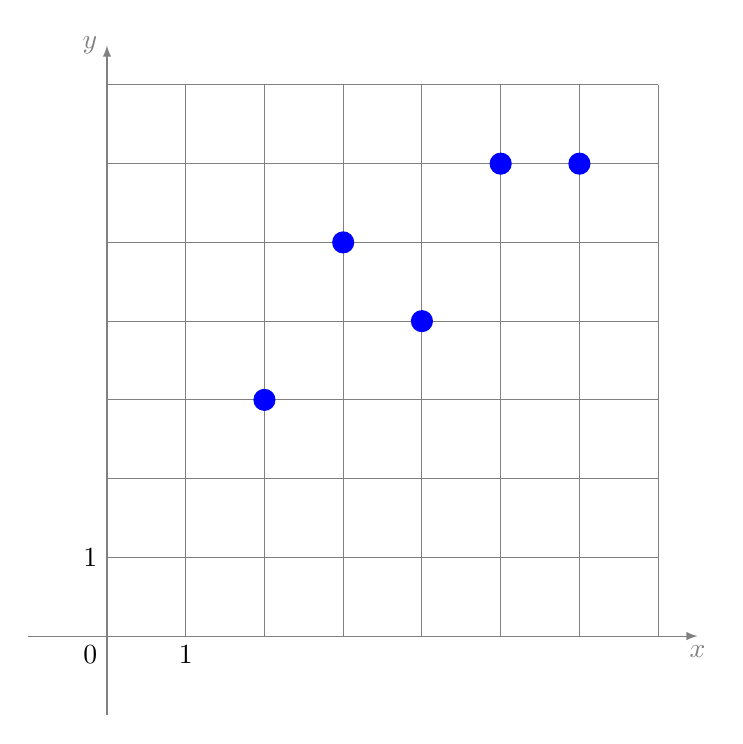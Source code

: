 \begin{tikzpicture}[scale=1]

\draw[->,>=latex, gray] (-1,0)--(7.5,0) node[below] {$x$};
\draw[->,>=latex, gray] (0,-1)--(0,7.5) node[left] {$y$};
\draw[gray] (0,0) grid (7,7);

\node at (0,0) [below left] {0};
\node at (1,0) [below] {1};
\node at (0,1) [left] {1};



% Vraie solution y = ax +b
% \def\a{0.39}
% \def\b{3.4}

% Exemple
% \def\a{0.7}
% \def\b{1.7}

%\draw[red, very thick] (0,\b)--(7,7*\a+\b);



\foreach \i/\j  in {2/3,3/5,4/4,5/6,6/6} {
  \fill[blue] (\i,\j) circle (4pt);
}



\end{tikzpicture}